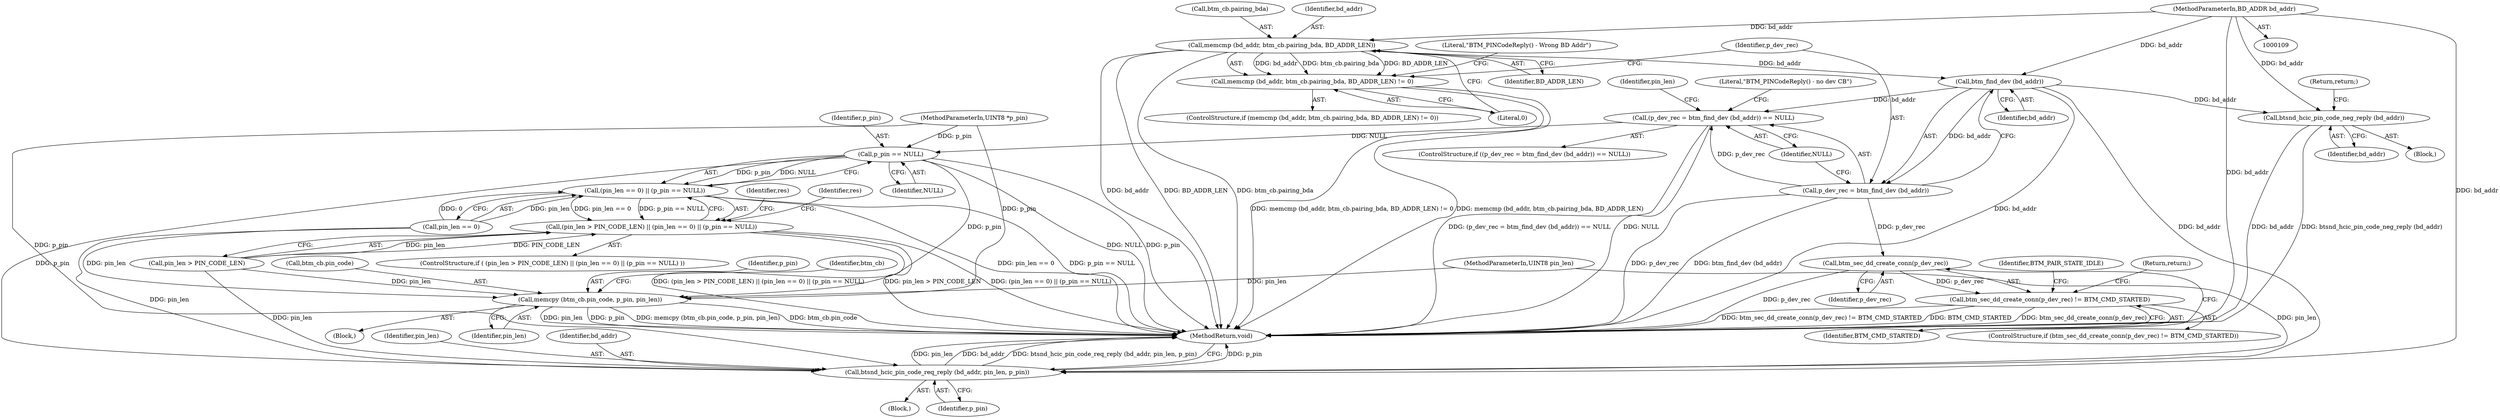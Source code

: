 digraph "0_Android_c677ee92595335233eb0e7b59809a1a94e7a678a@API" {
"1000143" [label="(Call,memcmp (bd_addr, btm_cb.pairing_bda, BD_ADDR_LEN))"];
"1000110" [label="(MethodParameterIn,BD_ADDR bd_addr)"];
"1000142" [label="(Call,memcmp (bd_addr, btm_cb.pairing_bda, BD_ADDR_LEN) != 0)"];
"1000158" [label="(Call,btm_find_dev (bd_addr))"];
"1000155" [label="(Call,(p_dev_rec = btm_find_dev (bd_addr)) == NULL)"];
"1000174" [label="(Call,p_pin == NULL)"];
"1000170" [label="(Call,(pin_len == 0) || (p_pin == NULL))"];
"1000166" [label="(Call,(pin_len > PIN_CODE_LEN) || (pin_len == 0) || (p_pin == NULL))"];
"1000259" [label="(Call,memcpy (btm_cb.pin_code, p_pin, pin_len))"];
"1000346" [label="(Call,btsnd_hcic_pin_code_req_reply (bd_addr, pin_len, p_pin))"];
"1000156" [label="(Call,p_dev_rec = btm_find_dev (bd_addr))"];
"1000310" [label="(Call,btm_sec_dd_create_conn(p_dev_rec))"];
"1000309" [label="(Call,btm_sec_dd_create_conn(p_dev_rec) != BTM_CMD_STARTED)"];
"1000211" [label="(Call,btsnd_hcic_pin_code_neg_reply (bd_addr))"];
"1000157" [label="(Identifier,p_dev_rec)"];
"1000175" [label="(Identifier,p_pin)"];
"1000154" [label="(ControlStructure,if ((p_dev_rec = btm_find_dev (bd_addr)) == NULL))"];
"1000259" [label="(Call,memcpy (btm_cb.pin_code, p_pin, pin_len))"];
"1000141" [label="(ControlStructure,if (memcmp (bd_addr, btm_cb.pairing_bda, BD_ADDR_LEN) != 0))"];
"1000142" [label="(Call,memcmp (bd_addr, btm_cb.pairing_bda, BD_ADDR_LEN) != 0)"];
"1000315" [label="(Identifier,BTM_PAIR_STATE_IDLE)"];
"1000110" [label="(MethodParameterIn,BD_ADDR bd_addr)"];
"1000156" [label="(Call,p_dev_rec = btm_find_dev (bd_addr))"];
"1000168" [label="(Identifier,pin_len)"];
"1000115" [label="(Block,)"];
"1000348" [label="(Identifier,pin_len)"];
"1000163" [label="(Literal,\"BTM_PINCodeReply() - no dev CB\")"];
"1000155" [label="(Call,(p_dev_rec = btm_find_dev (bd_addr)) == NULL)"];
"1000170" [label="(Call,(pin_len == 0) || (p_pin == NULL))"];
"1000267" [label="(Identifier,btm_cb)"];
"1000253" [label="(Block,)"];
"1000346" [label="(Call,btsnd_hcic_pin_code_req_reply (bd_addr, pin_len, p_pin))"];
"1000176" [label="(Identifier,NULL)"];
"1000312" [label="(Identifier,BTM_CMD_STARTED)"];
"1000203" [label="(Block,)"];
"1000308" [label="(ControlStructure,if (btm_sec_dd_create_conn(p_dev_rec) != BTM_CMD_STARTED))"];
"1000113" [label="(MethodParameterIn,UINT8 *p_pin)"];
"1000311" [label="(Identifier,p_dev_rec)"];
"1000160" [label="(Identifier,NULL)"];
"1000174" [label="(Call,p_pin == NULL)"];
"1000349" [label="(Identifier,p_pin)"];
"1000347" [label="(Identifier,bd_addr)"];
"1000310" [label="(Call,btm_sec_dd_create_conn(p_dev_rec))"];
"1000165" [label="(ControlStructure,if ( (pin_len > PIN_CODE_LEN) || (pin_len == 0) || (p_pin == NULL) ))"];
"1000112" [label="(MethodParameterIn,UINT8 pin_len)"];
"1000222" [label="(Return,return;)"];
"1000260" [label="(Call,btm_cb.pin_code)"];
"1000309" [label="(Call,btm_sec_dd_create_conn(p_dev_rec) != BTM_CMD_STARTED)"];
"1000211" [label="(Call,btsnd_hcic_pin_code_neg_reply (bd_addr))"];
"1000145" [label="(Call,btm_cb.pairing_bda)"];
"1000149" [label="(Literal,0)"];
"1000152" [label="(Literal,\"BTM_PINCodeReply() - Wrong BD Addr\")"];
"1000178" [label="(Identifier,res)"];
"1000263" [label="(Identifier,p_pin)"];
"1000158" [label="(Call,btm_find_dev (bd_addr))"];
"1000212" [label="(Identifier,bd_addr)"];
"1000167" [label="(Call,pin_len > PIN_CODE_LEN)"];
"1000148" [label="(Identifier,BD_ADDR_LEN)"];
"1000171" [label="(Call,pin_len == 0)"];
"1000264" [label="(Identifier,pin_len)"];
"1000159" [label="(Identifier,bd_addr)"];
"1000143" [label="(Call,memcmp (bd_addr, btm_cb.pairing_bda, BD_ADDR_LEN))"];
"1000166" [label="(Call,(pin_len > PIN_CODE_LEN) || (pin_len == 0) || (p_pin == NULL))"];
"1000338" [label="(Return,return;)"];
"1000182" [label="(Identifier,res)"];
"1000350" [label="(MethodReturn,void)"];
"1000144" [label="(Identifier,bd_addr)"];
"1000143" -> "1000142"  [label="AST: "];
"1000143" -> "1000148"  [label="CFG: "];
"1000144" -> "1000143"  [label="AST: "];
"1000145" -> "1000143"  [label="AST: "];
"1000148" -> "1000143"  [label="AST: "];
"1000149" -> "1000143"  [label="CFG: "];
"1000143" -> "1000350"  [label="DDG: bd_addr"];
"1000143" -> "1000350"  [label="DDG: BD_ADDR_LEN"];
"1000143" -> "1000350"  [label="DDG: btm_cb.pairing_bda"];
"1000143" -> "1000142"  [label="DDG: bd_addr"];
"1000143" -> "1000142"  [label="DDG: btm_cb.pairing_bda"];
"1000143" -> "1000142"  [label="DDG: BD_ADDR_LEN"];
"1000110" -> "1000143"  [label="DDG: bd_addr"];
"1000143" -> "1000158"  [label="DDG: bd_addr"];
"1000110" -> "1000109"  [label="AST: "];
"1000110" -> "1000350"  [label="DDG: bd_addr"];
"1000110" -> "1000158"  [label="DDG: bd_addr"];
"1000110" -> "1000211"  [label="DDG: bd_addr"];
"1000110" -> "1000346"  [label="DDG: bd_addr"];
"1000142" -> "1000141"  [label="AST: "];
"1000142" -> "1000149"  [label="CFG: "];
"1000149" -> "1000142"  [label="AST: "];
"1000152" -> "1000142"  [label="CFG: "];
"1000157" -> "1000142"  [label="CFG: "];
"1000142" -> "1000350"  [label="DDG: memcmp (bd_addr, btm_cb.pairing_bda, BD_ADDR_LEN) != 0"];
"1000142" -> "1000350"  [label="DDG: memcmp (bd_addr, btm_cb.pairing_bda, BD_ADDR_LEN)"];
"1000158" -> "1000156"  [label="AST: "];
"1000158" -> "1000159"  [label="CFG: "];
"1000159" -> "1000158"  [label="AST: "];
"1000156" -> "1000158"  [label="CFG: "];
"1000158" -> "1000350"  [label="DDG: bd_addr"];
"1000158" -> "1000155"  [label="DDG: bd_addr"];
"1000158" -> "1000156"  [label="DDG: bd_addr"];
"1000158" -> "1000211"  [label="DDG: bd_addr"];
"1000158" -> "1000346"  [label="DDG: bd_addr"];
"1000155" -> "1000154"  [label="AST: "];
"1000155" -> "1000160"  [label="CFG: "];
"1000156" -> "1000155"  [label="AST: "];
"1000160" -> "1000155"  [label="AST: "];
"1000163" -> "1000155"  [label="CFG: "];
"1000168" -> "1000155"  [label="CFG: "];
"1000155" -> "1000350"  [label="DDG: NULL"];
"1000155" -> "1000350"  [label="DDG: (p_dev_rec = btm_find_dev (bd_addr)) == NULL"];
"1000156" -> "1000155"  [label="DDG: p_dev_rec"];
"1000155" -> "1000174"  [label="DDG: NULL"];
"1000174" -> "1000170"  [label="AST: "];
"1000174" -> "1000176"  [label="CFG: "];
"1000175" -> "1000174"  [label="AST: "];
"1000176" -> "1000174"  [label="AST: "];
"1000170" -> "1000174"  [label="CFG: "];
"1000174" -> "1000350"  [label="DDG: NULL"];
"1000174" -> "1000350"  [label="DDG: p_pin"];
"1000174" -> "1000170"  [label="DDG: p_pin"];
"1000174" -> "1000170"  [label="DDG: NULL"];
"1000113" -> "1000174"  [label="DDG: p_pin"];
"1000174" -> "1000259"  [label="DDG: p_pin"];
"1000174" -> "1000346"  [label="DDG: p_pin"];
"1000170" -> "1000166"  [label="AST: "];
"1000170" -> "1000171"  [label="CFG: "];
"1000171" -> "1000170"  [label="AST: "];
"1000166" -> "1000170"  [label="CFG: "];
"1000170" -> "1000350"  [label="DDG: pin_len == 0"];
"1000170" -> "1000350"  [label="DDG: p_pin == NULL"];
"1000170" -> "1000166"  [label="DDG: pin_len == 0"];
"1000170" -> "1000166"  [label="DDG: p_pin == NULL"];
"1000171" -> "1000170"  [label="DDG: pin_len"];
"1000171" -> "1000170"  [label="DDG: 0"];
"1000166" -> "1000165"  [label="AST: "];
"1000166" -> "1000167"  [label="CFG: "];
"1000167" -> "1000166"  [label="AST: "];
"1000178" -> "1000166"  [label="CFG: "];
"1000182" -> "1000166"  [label="CFG: "];
"1000166" -> "1000350"  [label="DDG: (pin_len > PIN_CODE_LEN) || (pin_len == 0) || (p_pin == NULL)"];
"1000166" -> "1000350"  [label="DDG: pin_len > PIN_CODE_LEN"];
"1000166" -> "1000350"  [label="DDG: (pin_len == 0) || (p_pin == NULL)"];
"1000167" -> "1000166"  [label="DDG: pin_len"];
"1000167" -> "1000166"  [label="DDG: PIN_CODE_LEN"];
"1000259" -> "1000253"  [label="AST: "];
"1000259" -> "1000264"  [label="CFG: "];
"1000260" -> "1000259"  [label="AST: "];
"1000263" -> "1000259"  [label="AST: "];
"1000264" -> "1000259"  [label="AST: "];
"1000267" -> "1000259"  [label="CFG: "];
"1000259" -> "1000350"  [label="DDG: memcpy (btm_cb.pin_code, p_pin, pin_len)"];
"1000259" -> "1000350"  [label="DDG: btm_cb.pin_code"];
"1000259" -> "1000350"  [label="DDG: pin_len"];
"1000259" -> "1000350"  [label="DDG: p_pin"];
"1000113" -> "1000259"  [label="DDG: p_pin"];
"1000112" -> "1000259"  [label="DDG: pin_len"];
"1000167" -> "1000259"  [label="DDG: pin_len"];
"1000171" -> "1000259"  [label="DDG: pin_len"];
"1000346" -> "1000115"  [label="AST: "];
"1000346" -> "1000349"  [label="CFG: "];
"1000347" -> "1000346"  [label="AST: "];
"1000348" -> "1000346"  [label="AST: "];
"1000349" -> "1000346"  [label="AST: "];
"1000350" -> "1000346"  [label="CFG: "];
"1000346" -> "1000350"  [label="DDG: p_pin"];
"1000346" -> "1000350"  [label="DDG: pin_len"];
"1000346" -> "1000350"  [label="DDG: bd_addr"];
"1000346" -> "1000350"  [label="DDG: btsnd_hcic_pin_code_req_reply (bd_addr, pin_len, p_pin)"];
"1000167" -> "1000346"  [label="DDG: pin_len"];
"1000171" -> "1000346"  [label="DDG: pin_len"];
"1000112" -> "1000346"  [label="DDG: pin_len"];
"1000113" -> "1000346"  [label="DDG: p_pin"];
"1000157" -> "1000156"  [label="AST: "];
"1000160" -> "1000156"  [label="CFG: "];
"1000156" -> "1000350"  [label="DDG: p_dev_rec"];
"1000156" -> "1000350"  [label="DDG: btm_find_dev (bd_addr)"];
"1000156" -> "1000310"  [label="DDG: p_dev_rec"];
"1000310" -> "1000309"  [label="AST: "];
"1000310" -> "1000311"  [label="CFG: "];
"1000311" -> "1000310"  [label="AST: "];
"1000312" -> "1000310"  [label="CFG: "];
"1000310" -> "1000350"  [label="DDG: p_dev_rec"];
"1000310" -> "1000309"  [label="DDG: p_dev_rec"];
"1000309" -> "1000308"  [label="AST: "];
"1000309" -> "1000312"  [label="CFG: "];
"1000312" -> "1000309"  [label="AST: "];
"1000315" -> "1000309"  [label="CFG: "];
"1000338" -> "1000309"  [label="CFG: "];
"1000309" -> "1000350"  [label="DDG: btm_sec_dd_create_conn(p_dev_rec)"];
"1000309" -> "1000350"  [label="DDG: btm_sec_dd_create_conn(p_dev_rec) != BTM_CMD_STARTED"];
"1000309" -> "1000350"  [label="DDG: BTM_CMD_STARTED"];
"1000211" -> "1000203"  [label="AST: "];
"1000211" -> "1000212"  [label="CFG: "];
"1000212" -> "1000211"  [label="AST: "];
"1000222" -> "1000211"  [label="CFG: "];
"1000211" -> "1000350"  [label="DDG: bd_addr"];
"1000211" -> "1000350"  [label="DDG: btsnd_hcic_pin_code_neg_reply (bd_addr)"];
}
